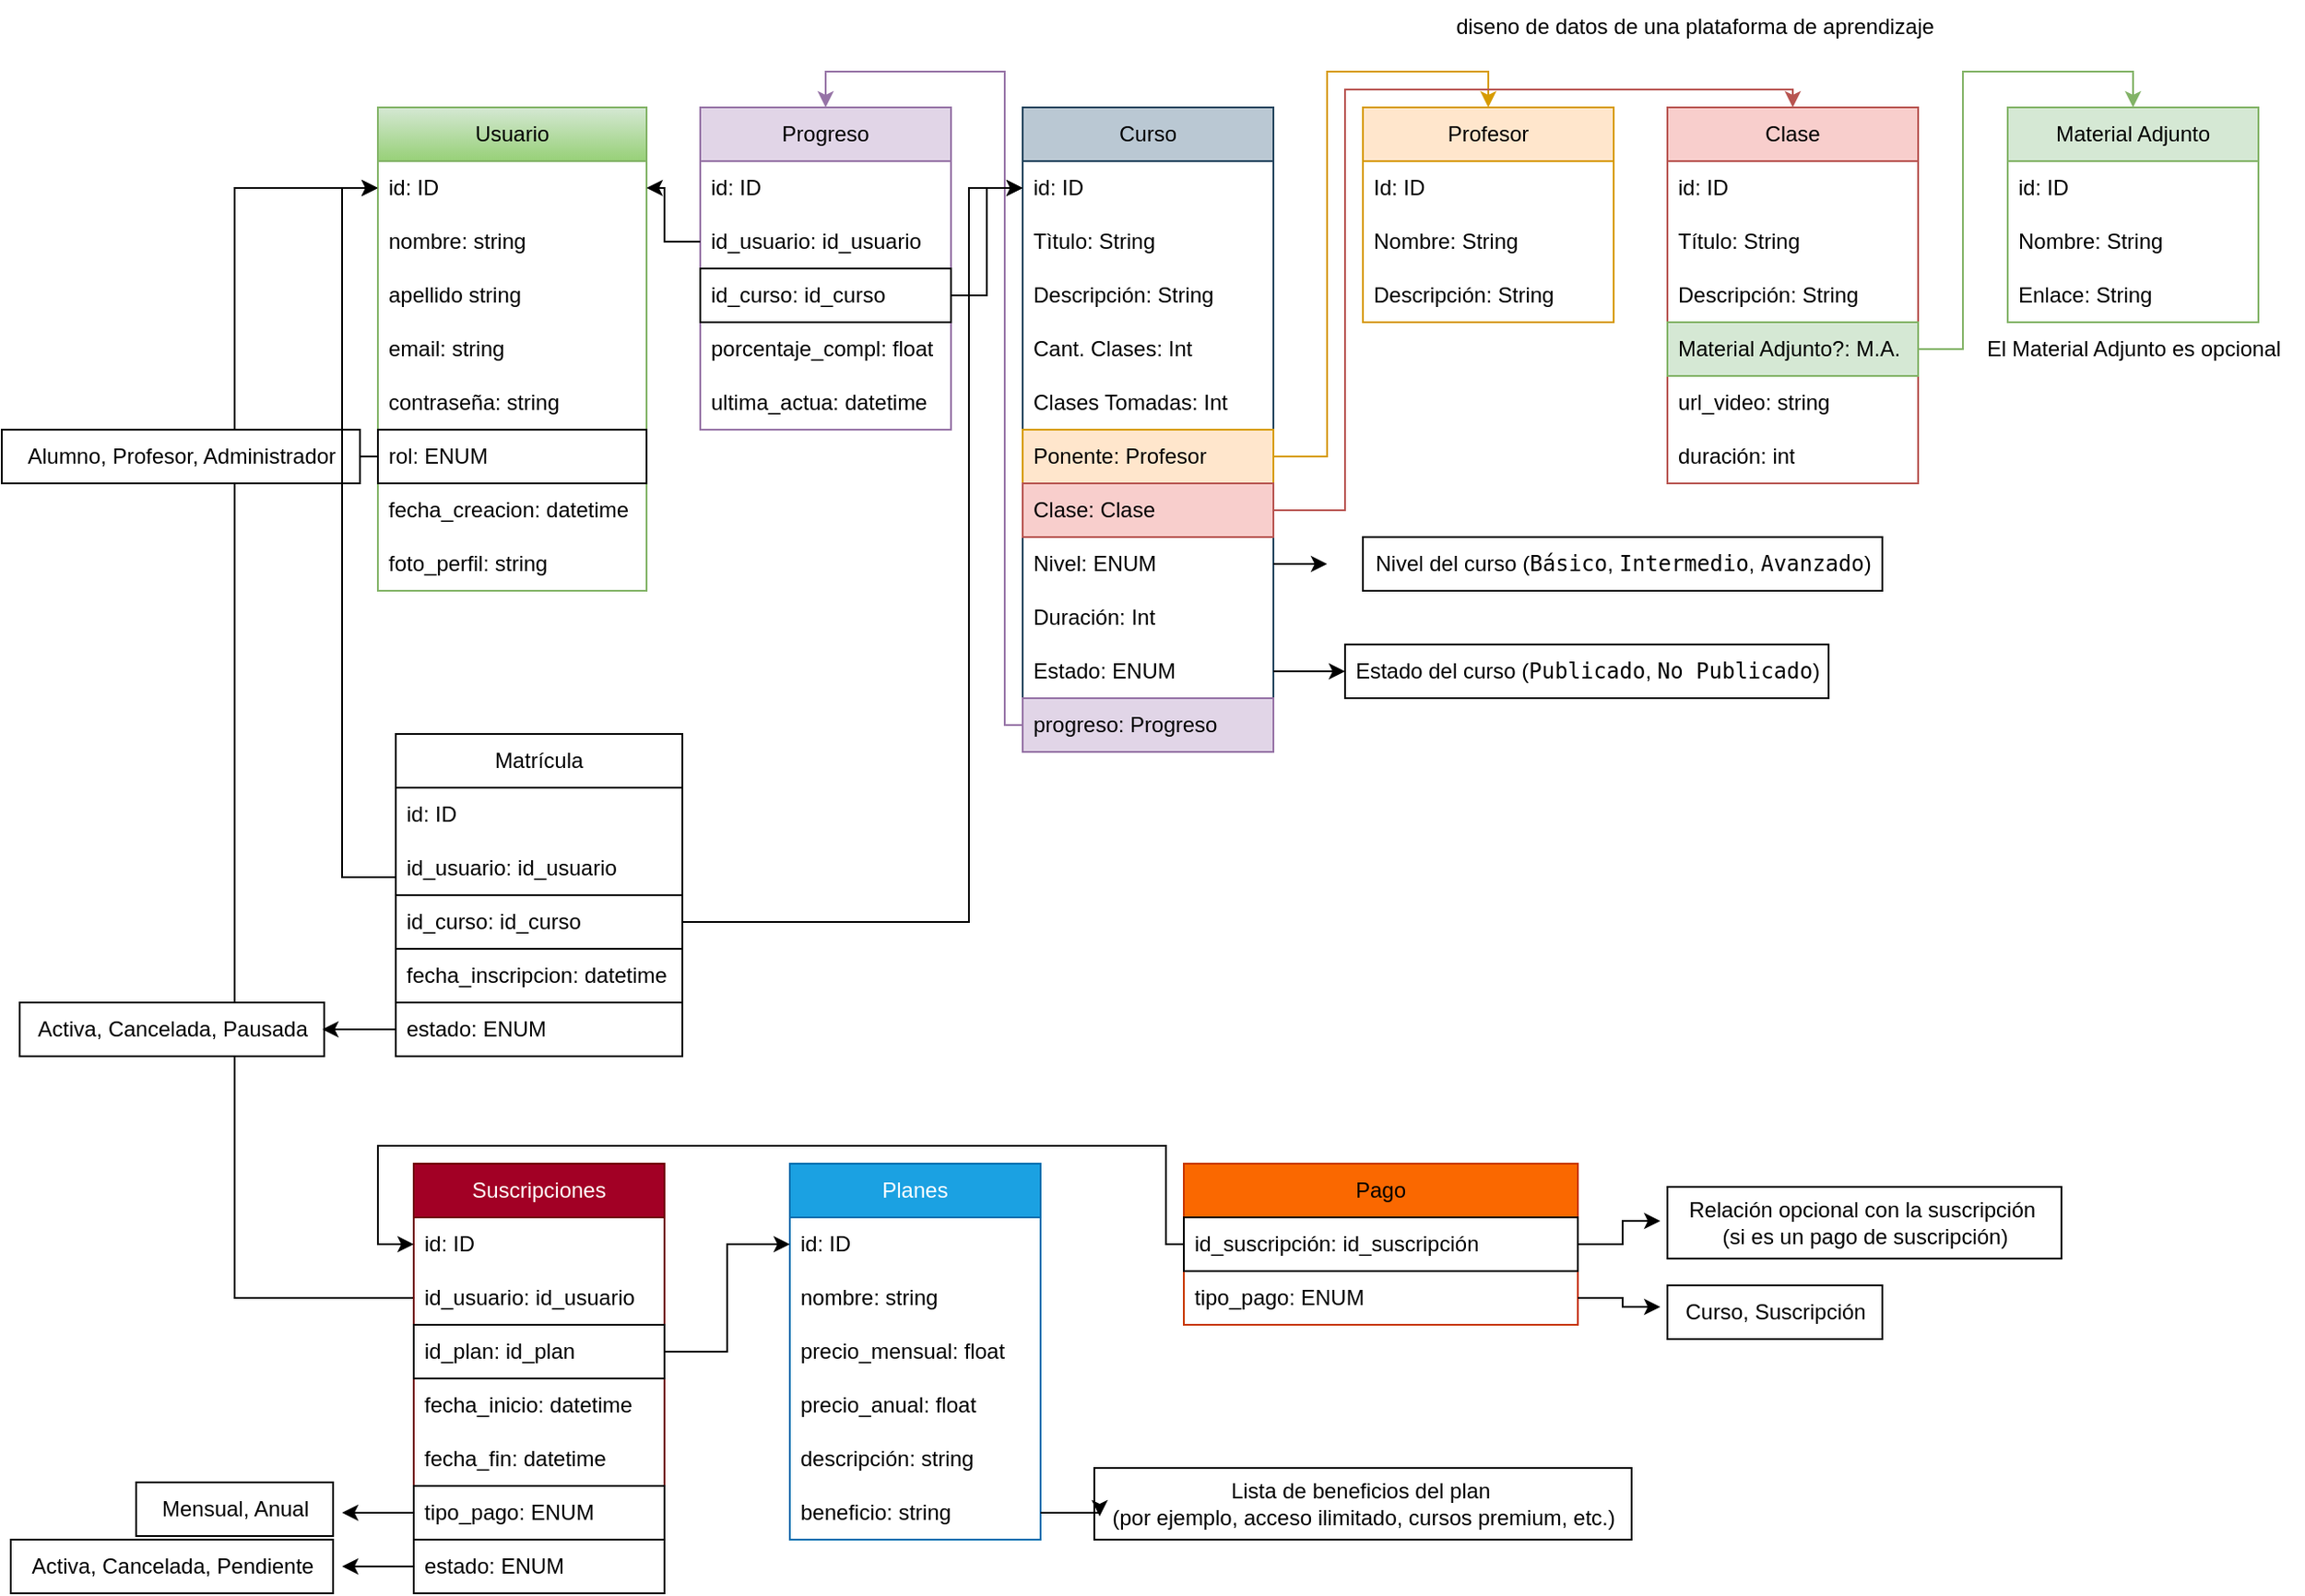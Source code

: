<mxfile version="24.8.9">
  <diagram name="Página-1" id="BIsnf9ENLGkfcpOaforG">
    <mxGraphModel dx="1434" dy="746" grid="1" gridSize="10" guides="1" tooltips="1" connect="1" arrows="1" fold="1" page="1" pageScale="1" pageWidth="1600" pageHeight="1200" math="0" shadow="0">
      <root>
        <mxCell id="0" />
        <mxCell id="1" parent="0" />
        <mxCell id="abVfpm_DlAJP8ct97AFF-79" style="edgeStyle=orthogonalEdgeStyle;rounded=0;orthogonalLoop=1;jettySize=auto;html=1;exitX=0;exitY=0.5;exitDx=0;exitDy=0;entryX=0;entryY=0.5;entryDx=0;entryDy=0;" edge="1" parent="1" source="abVfpm_DlAJP8ct97AFF-77" target="abVfpm_DlAJP8ct97AFF-37">
          <mxGeometry relative="1" as="geometry">
            <Array as="points">
              <mxPoint x="240" y="785" />
              <mxPoint x="240" y="165" />
            </Array>
          </mxGeometry>
        </mxCell>
        <mxCell id="p33vpN1_zn9hiMmlmU8_-1" value="Curso" style="swimlane;fontStyle=0;childLayout=stackLayout;horizontal=1;startSize=30;horizontalStack=0;resizeParent=1;resizeParentMax=0;resizeLast=0;collapsible=1;marginBottom=0;whiteSpace=wrap;html=1;fillColor=#bac8d3;strokeColor=#23445d;" parent="1" vertex="1">
          <mxGeometry x="680" y="120" width="140" height="360" as="geometry" />
        </mxCell>
        <mxCell id="p33vpN1_zn9hiMmlmU8_-2" value="id: ID" style="text;strokeColor=none;fillColor=none;align=left;verticalAlign=middle;spacingLeft=4;spacingRight=4;overflow=hidden;points=[[0,0.5],[1,0.5]];portConstraint=eastwest;rotatable=0;whiteSpace=wrap;html=1;" parent="p33vpN1_zn9hiMmlmU8_-1" vertex="1">
          <mxGeometry y="30" width="140" height="30" as="geometry" />
        </mxCell>
        <mxCell id="p33vpN1_zn9hiMmlmU8_-3" value="Tìtulo: String&amp;nbsp;" style="text;strokeColor=none;fillColor=none;align=left;verticalAlign=middle;spacingLeft=4;spacingRight=4;overflow=hidden;points=[[0,0.5],[1,0.5]];portConstraint=eastwest;rotatable=0;whiteSpace=wrap;html=1;" parent="p33vpN1_zn9hiMmlmU8_-1" vertex="1">
          <mxGeometry y="60" width="140" height="30" as="geometry" />
        </mxCell>
        <mxCell id="p33vpN1_zn9hiMmlmU8_-4" value="Descripción: String" style="text;strokeColor=none;fillColor=none;align=left;verticalAlign=middle;spacingLeft=4;spacingRight=4;overflow=hidden;points=[[0,0.5],[1,0.5]];portConstraint=eastwest;rotatable=0;whiteSpace=wrap;html=1;" parent="p33vpN1_zn9hiMmlmU8_-1" vertex="1">
          <mxGeometry y="90" width="140" height="30" as="geometry" />
        </mxCell>
        <mxCell id="p33vpN1_zn9hiMmlmU8_-16" value="Cant. Clases: Int" style="text;strokeColor=none;fillColor=none;align=left;verticalAlign=middle;spacingLeft=4;spacingRight=4;overflow=hidden;points=[[0,0.5],[1,0.5]];portConstraint=eastwest;rotatable=0;whiteSpace=wrap;html=1;" parent="p33vpN1_zn9hiMmlmU8_-1" vertex="1">
          <mxGeometry y="120" width="140" height="30" as="geometry" />
        </mxCell>
        <mxCell id="p33vpN1_zn9hiMmlmU8_-17" value="Clases Tomadas: Int" style="text;strokeColor=none;fillColor=none;align=left;verticalAlign=middle;spacingLeft=4;spacingRight=4;overflow=hidden;points=[[0,0.5],[1,0.5]];portConstraint=eastwest;rotatable=0;whiteSpace=wrap;html=1;" parent="p33vpN1_zn9hiMmlmU8_-1" vertex="1">
          <mxGeometry y="150" width="140" height="30" as="geometry" />
        </mxCell>
        <mxCell id="p33vpN1_zn9hiMmlmU8_-18" value="Ponente: Profesor" style="text;strokeColor=#d79b00;fillColor=#ffe6cc;align=left;verticalAlign=middle;spacingLeft=4;spacingRight=4;overflow=hidden;points=[[0,0.5],[1,0.5]];portConstraint=eastwest;rotatable=0;whiteSpace=wrap;html=1;" parent="p33vpN1_zn9hiMmlmU8_-1" vertex="1">
          <mxGeometry y="180" width="140" height="30" as="geometry" />
        </mxCell>
        <mxCell id="p33vpN1_zn9hiMmlmU8_-19" value="Clase: Clase" style="text;strokeColor=#b85450;fillColor=#f8cecc;align=left;verticalAlign=middle;spacingLeft=4;spacingRight=4;overflow=hidden;points=[[0,0.5],[1,0.5]];portConstraint=eastwest;rotatable=0;whiteSpace=wrap;html=1;" parent="p33vpN1_zn9hiMmlmU8_-1" vertex="1">
          <mxGeometry y="210" width="140" height="30" as="geometry" />
        </mxCell>
        <mxCell id="abVfpm_DlAJP8ct97AFF-18" style="edgeStyle=orthogonalEdgeStyle;rounded=0;orthogonalLoop=1;jettySize=auto;html=1;exitX=1;exitY=0.5;exitDx=0;exitDy=0;" edge="1" parent="p33vpN1_zn9hiMmlmU8_-1" source="abVfpm_DlAJP8ct97AFF-12">
          <mxGeometry relative="1" as="geometry">
            <mxPoint x="170" y="255" as="targetPoint" />
          </mxGeometry>
        </mxCell>
        <mxCell id="abVfpm_DlAJP8ct97AFF-12" value="Nivel: ENUM" style="text;align=left;verticalAlign=middle;spacingLeft=4;spacingRight=4;overflow=hidden;points=[[0,0.5],[1,0.5]];portConstraint=eastwest;rotatable=0;whiteSpace=wrap;html=1;" vertex="1" parent="p33vpN1_zn9hiMmlmU8_-1">
          <mxGeometry y="240" width="140" height="30" as="geometry" />
        </mxCell>
        <mxCell id="abVfpm_DlAJP8ct97AFF-13" value="Duración: Int" style="text;align=left;verticalAlign=middle;spacingLeft=4;spacingRight=4;overflow=hidden;points=[[0,0.5],[1,0.5]];portConstraint=eastwest;rotatable=0;whiteSpace=wrap;html=1;" vertex="1" parent="p33vpN1_zn9hiMmlmU8_-1">
          <mxGeometry y="270" width="140" height="30" as="geometry" />
        </mxCell>
        <mxCell id="abVfpm_DlAJP8ct97AFF-14" value="Estado: ENUM" style="text;align=left;verticalAlign=middle;spacingLeft=4;spacingRight=4;overflow=hidden;points=[[0,0.5],[1,0.5]];portConstraint=eastwest;rotatable=0;whiteSpace=wrap;html=1;" vertex="1" parent="p33vpN1_zn9hiMmlmU8_-1">
          <mxGeometry y="300" width="140" height="30" as="geometry" />
        </mxCell>
        <mxCell id="abVfpm_DlAJP8ct97AFF-32" value="progreso: Progreso" style="text;align=left;verticalAlign=middle;spacingLeft=4;spacingRight=4;overflow=hidden;points=[[0,0.5],[1,0.5]];portConstraint=eastwest;rotatable=0;whiteSpace=wrap;html=1;fillColor=#e1d5e7;strokeColor=#9673a6;" vertex="1" parent="p33vpN1_zn9hiMmlmU8_-1">
          <mxGeometry y="330" width="140" height="30" as="geometry" />
        </mxCell>
        <mxCell id="p33vpN1_zn9hiMmlmU8_-5" value="Profesor" style="swimlane;fontStyle=0;childLayout=stackLayout;horizontal=1;startSize=30;horizontalStack=0;resizeParent=1;resizeParentMax=0;resizeLast=0;collapsible=1;marginBottom=0;whiteSpace=wrap;html=1;fillColor=#ffe6cc;strokeColor=#d79b00;" parent="1" vertex="1">
          <mxGeometry x="870" y="120" width="140" height="120" as="geometry" />
        </mxCell>
        <mxCell id="p33vpN1_zn9hiMmlmU8_-6" value="Id: ID" style="text;strokeColor=none;fillColor=none;align=left;verticalAlign=middle;spacingLeft=4;spacingRight=4;overflow=hidden;points=[[0,0.5],[1,0.5]];portConstraint=eastwest;rotatable=0;whiteSpace=wrap;html=1;" parent="p33vpN1_zn9hiMmlmU8_-5" vertex="1">
          <mxGeometry y="30" width="140" height="30" as="geometry" />
        </mxCell>
        <mxCell id="p33vpN1_zn9hiMmlmU8_-7" value="Nombre: String" style="text;strokeColor=none;fillColor=none;align=left;verticalAlign=middle;spacingLeft=4;spacingRight=4;overflow=hidden;points=[[0,0.5],[1,0.5]];portConstraint=eastwest;rotatable=0;whiteSpace=wrap;html=1;" parent="p33vpN1_zn9hiMmlmU8_-5" vertex="1">
          <mxGeometry y="60" width="140" height="30" as="geometry" />
        </mxCell>
        <mxCell id="p33vpN1_zn9hiMmlmU8_-8" value="Descripción: String" style="text;strokeColor=none;fillColor=none;align=left;verticalAlign=middle;spacingLeft=4;spacingRight=4;overflow=hidden;points=[[0,0.5],[1,0.5]];portConstraint=eastwest;rotatable=0;whiteSpace=wrap;html=1;" parent="p33vpN1_zn9hiMmlmU8_-5" vertex="1">
          <mxGeometry y="90" width="140" height="30" as="geometry" />
        </mxCell>
        <mxCell id="p33vpN1_zn9hiMmlmU8_-9" value="Clase" style="swimlane;fontStyle=0;childLayout=stackLayout;horizontal=1;startSize=30;horizontalStack=0;resizeParent=1;resizeParentMax=0;resizeLast=0;collapsible=1;marginBottom=0;whiteSpace=wrap;html=1;fillColor=#f8cecc;strokeColor=#b85450;" parent="1" vertex="1">
          <mxGeometry x="1040" y="120" width="140" height="210" as="geometry" />
        </mxCell>
        <mxCell id="p33vpN1_zn9hiMmlmU8_-10" value="id: ID" style="text;strokeColor=none;fillColor=none;align=left;verticalAlign=middle;spacingLeft=4;spacingRight=4;overflow=hidden;points=[[0,0.5],[1,0.5]];portConstraint=eastwest;rotatable=0;whiteSpace=wrap;html=1;" parent="p33vpN1_zn9hiMmlmU8_-9" vertex="1">
          <mxGeometry y="30" width="140" height="30" as="geometry" />
        </mxCell>
        <mxCell id="p33vpN1_zn9hiMmlmU8_-11" value="Título: String" style="text;strokeColor=none;fillColor=none;align=left;verticalAlign=middle;spacingLeft=4;spacingRight=4;overflow=hidden;points=[[0,0.5],[1,0.5]];portConstraint=eastwest;rotatable=0;whiteSpace=wrap;html=1;" parent="p33vpN1_zn9hiMmlmU8_-9" vertex="1">
          <mxGeometry y="60" width="140" height="30" as="geometry" />
        </mxCell>
        <mxCell id="p33vpN1_zn9hiMmlmU8_-12" value="Descripción: String" style="text;strokeColor=none;fillColor=none;align=left;verticalAlign=middle;spacingLeft=4;spacingRight=4;overflow=hidden;points=[[0,0.5],[1,0.5]];portConstraint=eastwest;rotatable=0;whiteSpace=wrap;html=1;" parent="p33vpN1_zn9hiMmlmU8_-9" vertex="1">
          <mxGeometry y="90" width="140" height="30" as="geometry" />
        </mxCell>
        <mxCell id="abVfpm_DlAJP8ct97AFF-1" value="Material Adjunto?: M.A.&amp;nbsp;" style="text;strokeColor=#82b366;fillColor=#d5e8d4;align=left;verticalAlign=middle;spacingLeft=4;spacingRight=4;overflow=hidden;points=[[0,0.5],[1,0.5]];portConstraint=eastwest;rotatable=0;whiteSpace=wrap;html=1;" vertex="1" parent="p33vpN1_zn9hiMmlmU8_-9">
          <mxGeometry y="120" width="140" height="30" as="geometry" />
        </mxCell>
        <mxCell id="abVfpm_DlAJP8ct97AFF-23" value="url_video: string" style="text;align=left;verticalAlign=middle;spacingLeft=4;spacingRight=4;overflow=hidden;points=[[0,0.5],[1,0.5]];portConstraint=eastwest;rotatable=0;whiteSpace=wrap;html=1;" vertex="1" parent="p33vpN1_zn9hiMmlmU8_-9">
          <mxGeometry y="150" width="140" height="30" as="geometry" />
        </mxCell>
        <mxCell id="abVfpm_DlAJP8ct97AFF-24" value="duración: int" style="text;align=left;verticalAlign=middle;spacingLeft=4;spacingRight=4;overflow=hidden;points=[[0,0.5],[1,0.5]];portConstraint=eastwest;rotatable=0;whiteSpace=wrap;html=1;" vertex="1" parent="p33vpN1_zn9hiMmlmU8_-9">
          <mxGeometry y="180" width="140" height="30" as="geometry" />
        </mxCell>
        <mxCell id="p33vpN1_zn9hiMmlmU8_-20" style="edgeStyle=orthogonalEdgeStyle;rounded=0;orthogonalLoop=1;jettySize=auto;html=1;exitX=1;exitY=0.5;exitDx=0;exitDy=0;entryX=0.5;entryY=0;entryDx=0;entryDy=0;fillColor=#ffe6cc;strokeColor=#d79b00;" parent="1" source="p33vpN1_zn9hiMmlmU8_-18" target="p33vpN1_zn9hiMmlmU8_-5" edge="1">
          <mxGeometry relative="1" as="geometry">
            <Array as="points">
              <mxPoint x="850" y="315" />
              <mxPoint x="850" y="100" />
              <mxPoint x="940" y="100" />
            </Array>
          </mxGeometry>
        </mxCell>
        <mxCell id="p33vpN1_zn9hiMmlmU8_-21" style="edgeStyle=orthogonalEdgeStyle;rounded=0;orthogonalLoop=1;jettySize=auto;html=1;exitX=1;exitY=0.5;exitDx=0;exitDy=0;entryX=0.5;entryY=0;entryDx=0;entryDy=0;fillColor=#f8cecc;strokeColor=#b85450;" parent="1" source="p33vpN1_zn9hiMmlmU8_-19" target="p33vpN1_zn9hiMmlmU8_-9" edge="1">
          <mxGeometry relative="1" as="geometry">
            <Array as="points">
              <mxPoint x="860" y="345" />
              <mxPoint x="860" y="110" />
              <mxPoint x="1110" y="110" />
            </Array>
          </mxGeometry>
        </mxCell>
        <mxCell id="abVfpm_DlAJP8ct97AFF-2" value="diseno de datos de una plataforma de aprendizaje" style="text;html=1;align=center;verticalAlign=middle;resizable=0;points=[];autosize=1;strokeColor=none;fillColor=none;" vertex="1" parent="1">
          <mxGeometry x="910" y="60" width="290" height="30" as="geometry" />
        </mxCell>
        <mxCell id="abVfpm_DlAJP8ct97AFF-5" value="Material Adjunto" style="swimlane;fontStyle=0;childLayout=stackLayout;horizontal=1;startSize=30;horizontalStack=0;resizeParent=1;resizeParentMax=0;resizeLast=0;collapsible=1;marginBottom=0;whiteSpace=wrap;html=1;fillColor=#d5e8d4;strokeColor=#82b366;" vertex="1" parent="1">
          <mxGeometry x="1230" y="120" width="140" height="120" as="geometry" />
        </mxCell>
        <mxCell id="abVfpm_DlAJP8ct97AFF-6" value="id: ID" style="text;strokeColor=none;fillColor=none;align=left;verticalAlign=middle;spacingLeft=4;spacingRight=4;overflow=hidden;points=[[0,0.5],[1,0.5]];portConstraint=eastwest;rotatable=0;whiteSpace=wrap;html=1;" vertex="1" parent="abVfpm_DlAJP8ct97AFF-5">
          <mxGeometry y="30" width="140" height="30" as="geometry" />
        </mxCell>
        <mxCell id="abVfpm_DlAJP8ct97AFF-7" value="Nombre: String" style="text;strokeColor=none;fillColor=none;align=left;verticalAlign=middle;spacingLeft=4;spacingRight=4;overflow=hidden;points=[[0,0.5],[1,0.5]];portConstraint=eastwest;rotatable=0;whiteSpace=wrap;html=1;" vertex="1" parent="abVfpm_DlAJP8ct97AFF-5">
          <mxGeometry y="60" width="140" height="30" as="geometry" />
        </mxCell>
        <mxCell id="abVfpm_DlAJP8ct97AFF-8" value="Enlace: String" style="text;strokeColor=none;fillColor=none;align=left;verticalAlign=middle;spacingLeft=4;spacingRight=4;overflow=hidden;points=[[0,0.5],[1,0.5]];portConstraint=eastwest;rotatable=0;whiteSpace=wrap;html=1;" vertex="1" parent="abVfpm_DlAJP8ct97AFF-5">
          <mxGeometry y="90" width="140" height="30" as="geometry" />
        </mxCell>
        <mxCell id="abVfpm_DlAJP8ct97AFF-10" style="edgeStyle=orthogonalEdgeStyle;rounded=0;orthogonalLoop=1;jettySize=auto;html=1;exitX=1;exitY=0.5;exitDx=0;exitDy=0;entryX=0.5;entryY=0;entryDx=0;entryDy=0;fillColor=#d5e8d4;strokeColor=#82b366;" edge="1" parent="1" source="abVfpm_DlAJP8ct97AFF-1" target="abVfpm_DlAJP8ct97AFF-5">
          <mxGeometry relative="1" as="geometry">
            <mxPoint x="1260" y="100" as="targetPoint" />
          </mxGeometry>
        </mxCell>
        <mxCell id="abVfpm_DlAJP8ct97AFF-11" value="El Material Adjunto es opcional" style="text;html=1;align=center;verticalAlign=middle;resizable=0;points=[];autosize=1;strokeColor=none;fillColor=none;" vertex="1" parent="1">
          <mxGeometry x="1205" y="240" width="190" height="30" as="geometry" />
        </mxCell>
        <mxCell id="abVfpm_DlAJP8ct97AFF-19" value="Estado del curso (&lt;font face=&quot;monospace&quot;&gt;Publicado&lt;/font&gt;, &lt;code&gt;No Publicado&lt;/code&gt;)" style="text;html=1;align=center;verticalAlign=middle;resizable=0;points=[];autosize=1;strokeColor=default;fillColor=default;" vertex="1" parent="1">
          <mxGeometry x="860" y="420" width="270" height="30" as="geometry" />
        </mxCell>
        <mxCell id="abVfpm_DlAJP8ct97AFF-21" style="edgeStyle=orthogonalEdgeStyle;rounded=0;orthogonalLoop=1;jettySize=auto;html=1;exitX=1;exitY=0.5;exitDx=0;exitDy=0;" edge="1" parent="1" source="abVfpm_DlAJP8ct97AFF-14" target="abVfpm_DlAJP8ct97AFF-19">
          <mxGeometry relative="1" as="geometry" />
        </mxCell>
        <mxCell id="abVfpm_DlAJP8ct97AFF-22" value="Nivel del curso (&lt;font face=&quot;monospace&quot;&gt;Básico&lt;/font&gt;, &lt;code&gt;Intermedio&lt;/code&gt;, &lt;code&gt;Avanzado&lt;/code&gt;)" style="text;html=1;align=center;verticalAlign=middle;resizable=0;points=[];autosize=1;strokeColor=default;fillColor=default;" vertex="1" parent="1">
          <mxGeometry x="870" y="360" width="290" height="30" as="geometry" />
        </mxCell>
        <mxCell id="abVfpm_DlAJP8ct97AFF-25" value="Progreso" style="swimlane;fontStyle=0;childLayout=stackLayout;horizontal=1;startSize=30;horizontalStack=0;resizeParent=1;resizeParentMax=0;resizeLast=0;collapsible=1;marginBottom=0;whiteSpace=wrap;html=1;fillColor=#e1d5e7;strokeColor=#9673a6;" vertex="1" parent="1">
          <mxGeometry x="500" y="120" width="140" height="180" as="geometry" />
        </mxCell>
        <mxCell id="abVfpm_DlAJP8ct97AFF-26" value="id: ID" style="text;strokeColor=none;fillColor=none;align=left;verticalAlign=middle;spacingLeft=4;spacingRight=4;overflow=hidden;points=[[0,0.5],[1,0.5]];portConstraint=eastwest;rotatable=0;whiteSpace=wrap;html=1;" vertex="1" parent="abVfpm_DlAJP8ct97AFF-25">
          <mxGeometry y="30" width="140" height="30" as="geometry" />
        </mxCell>
        <mxCell id="abVfpm_DlAJP8ct97AFF-27" value="id_usuario: id_usuario" style="text;strokeColor=none;fillColor=none;align=left;verticalAlign=middle;spacingLeft=4;spacingRight=4;overflow=hidden;points=[[0,0.5],[1,0.5]];portConstraint=eastwest;rotatable=0;whiteSpace=wrap;html=1;" vertex="1" parent="abVfpm_DlAJP8ct97AFF-25">
          <mxGeometry y="60" width="140" height="30" as="geometry" />
        </mxCell>
        <mxCell id="abVfpm_DlAJP8ct97AFF-28" value="id_curso: id_curso" style="text;strokeColor=default;fillColor=none;align=left;verticalAlign=middle;spacingLeft=4;spacingRight=4;overflow=hidden;points=[[0,0.5],[1,0.5]];portConstraint=eastwest;rotatable=0;whiteSpace=wrap;html=1;" vertex="1" parent="abVfpm_DlAJP8ct97AFF-25">
          <mxGeometry y="90" width="140" height="30" as="geometry" />
        </mxCell>
        <mxCell id="abVfpm_DlAJP8ct97AFF-34" value="porcentaje_compl: float" style="text;strokeColor=none;fillColor=none;align=left;verticalAlign=middle;spacingLeft=4;spacingRight=4;overflow=hidden;points=[[0,0.5],[1,0.5]];portConstraint=eastwest;rotatable=0;whiteSpace=wrap;html=1;" vertex="1" parent="abVfpm_DlAJP8ct97AFF-25">
          <mxGeometry y="120" width="140" height="30" as="geometry" />
        </mxCell>
        <mxCell id="abVfpm_DlAJP8ct97AFF-35" value="ultima_actua: datetime" style="text;strokeColor=none;fillColor=none;align=left;verticalAlign=middle;spacingLeft=4;spacingRight=4;overflow=hidden;points=[[0,0.5],[1,0.5]];portConstraint=eastwest;rotatable=0;whiteSpace=wrap;html=1;" vertex="1" parent="abVfpm_DlAJP8ct97AFF-25">
          <mxGeometry y="150" width="140" height="30" as="geometry" />
        </mxCell>
        <mxCell id="abVfpm_DlAJP8ct97AFF-31" style="edgeStyle=orthogonalEdgeStyle;rounded=0;orthogonalLoop=1;jettySize=auto;html=1;exitX=1;exitY=0.5;exitDx=0;exitDy=0;entryX=0;entryY=0.5;entryDx=0;entryDy=0;" edge="1" parent="1" source="abVfpm_DlAJP8ct97AFF-28" target="p33vpN1_zn9hiMmlmU8_-2">
          <mxGeometry relative="1" as="geometry" />
        </mxCell>
        <mxCell id="abVfpm_DlAJP8ct97AFF-33" style="edgeStyle=orthogonalEdgeStyle;rounded=0;orthogonalLoop=1;jettySize=auto;html=1;exitX=0;exitY=0.5;exitDx=0;exitDy=0;entryX=0.5;entryY=0;entryDx=0;entryDy=0;fillColor=#e1d5e7;strokeColor=#9673a6;" edge="1" parent="1" source="abVfpm_DlAJP8ct97AFF-32" target="abVfpm_DlAJP8ct97AFF-25">
          <mxGeometry relative="1" as="geometry">
            <Array as="points">
              <mxPoint x="670" y="465" />
              <mxPoint x="670" y="100" />
              <mxPoint x="570" y="100" />
            </Array>
          </mxGeometry>
        </mxCell>
        <mxCell id="abVfpm_DlAJP8ct97AFF-36" value="Usuario" style="swimlane;fontStyle=0;childLayout=stackLayout;horizontal=1;startSize=30;horizontalStack=0;resizeParent=1;resizeParentMax=0;resizeLast=0;collapsible=1;marginBottom=0;whiteSpace=wrap;html=1;fillColor=#d5e8d4;gradientColor=#97d077;strokeColor=#82b366;" vertex="1" parent="1">
          <mxGeometry x="320" y="120" width="150" height="270" as="geometry" />
        </mxCell>
        <mxCell id="abVfpm_DlAJP8ct97AFF-37" value="id: ID" style="text;strokeColor=none;fillColor=none;align=left;verticalAlign=middle;spacingLeft=4;spacingRight=4;overflow=hidden;points=[[0,0.5],[1,0.5]];portConstraint=eastwest;rotatable=0;whiteSpace=wrap;html=1;" vertex="1" parent="abVfpm_DlAJP8ct97AFF-36">
          <mxGeometry y="30" width="150" height="30" as="geometry" />
        </mxCell>
        <mxCell id="abVfpm_DlAJP8ct97AFF-38" value="nombre: string" style="text;strokeColor=none;fillColor=none;align=left;verticalAlign=middle;spacingLeft=4;spacingRight=4;overflow=hidden;points=[[0,0.5],[1,0.5]];portConstraint=eastwest;rotatable=0;whiteSpace=wrap;html=1;" vertex="1" parent="abVfpm_DlAJP8ct97AFF-36">
          <mxGeometry y="60" width="150" height="30" as="geometry" />
        </mxCell>
        <mxCell id="abVfpm_DlAJP8ct97AFF-39" value="apellido string" style="text;strokeColor=none;fillColor=none;align=left;verticalAlign=middle;spacingLeft=4;spacingRight=4;overflow=hidden;points=[[0,0.5],[1,0.5]];portConstraint=eastwest;rotatable=0;whiteSpace=wrap;html=1;" vertex="1" parent="abVfpm_DlAJP8ct97AFF-36">
          <mxGeometry y="90" width="150" height="30" as="geometry" />
        </mxCell>
        <mxCell id="abVfpm_DlAJP8ct97AFF-40" value="email: string" style="text;strokeColor=none;fillColor=none;align=left;verticalAlign=middle;spacingLeft=4;spacingRight=4;overflow=hidden;points=[[0,0.5],[1,0.5]];portConstraint=eastwest;rotatable=0;whiteSpace=wrap;html=1;" vertex="1" parent="abVfpm_DlAJP8ct97AFF-36">
          <mxGeometry y="120" width="150" height="30" as="geometry" />
        </mxCell>
        <mxCell id="abVfpm_DlAJP8ct97AFF-41" value="contraseña: string" style="text;strokeColor=none;fillColor=none;align=left;verticalAlign=middle;spacingLeft=4;spacingRight=4;overflow=hidden;points=[[0,0.5],[1,0.5]];portConstraint=eastwest;rotatable=0;whiteSpace=wrap;html=1;" vertex="1" parent="abVfpm_DlAJP8ct97AFF-36">
          <mxGeometry y="150" width="150" height="30" as="geometry" />
        </mxCell>
        <mxCell id="abVfpm_DlAJP8ct97AFF-48" style="edgeStyle=orthogonalEdgeStyle;rounded=0;orthogonalLoop=1;jettySize=auto;html=1;exitX=0;exitY=0.5;exitDx=0;exitDy=0;" edge="1" parent="abVfpm_DlAJP8ct97AFF-36" source="abVfpm_DlAJP8ct97AFF-42">
          <mxGeometry relative="1" as="geometry">
            <mxPoint x="-20" y="195" as="targetPoint" />
          </mxGeometry>
        </mxCell>
        <mxCell id="abVfpm_DlAJP8ct97AFF-42" value="rol: ENUM" style="text;strokeColor=default;fillColor=none;align=left;verticalAlign=middle;spacingLeft=4;spacingRight=4;overflow=hidden;points=[[0,0.5],[1,0.5]];portConstraint=eastwest;rotatable=0;whiteSpace=wrap;html=1;" vertex="1" parent="abVfpm_DlAJP8ct97AFF-36">
          <mxGeometry y="180" width="150" height="30" as="geometry" />
        </mxCell>
        <mxCell id="abVfpm_DlAJP8ct97AFF-43" value="fecha_creacion: datetime" style="text;strokeColor=none;fillColor=none;align=left;verticalAlign=middle;spacingLeft=4;spacingRight=4;overflow=hidden;points=[[0,0.5],[1,0.5]];portConstraint=eastwest;rotatable=0;whiteSpace=wrap;html=1;" vertex="1" parent="abVfpm_DlAJP8ct97AFF-36">
          <mxGeometry y="210" width="150" height="30" as="geometry" />
        </mxCell>
        <mxCell id="abVfpm_DlAJP8ct97AFF-44" value="foto_perfil: string" style="text;strokeColor=none;fillColor=none;align=left;verticalAlign=middle;spacingLeft=4;spacingRight=4;overflow=hidden;points=[[0,0.5],[1,0.5]];portConstraint=eastwest;rotatable=0;whiteSpace=wrap;html=1;" vertex="1" parent="abVfpm_DlAJP8ct97AFF-36">
          <mxGeometry y="240" width="150" height="30" as="geometry" />
        </mxCell>
        <mxCell id="abVfpm_DlAJP8ct97AFF-47" value="Alumno, Profesor, Administrador" style="text;html=1;align=center;verticalAlign=middle;resizable=0;points=[];autosize=1;strokeColor=default;fillColor=default;" vertex="1" parent="1">
          <mxGeometry x="110" y="300" width="200" height="30" as="geometry" />
        </mxCell>
        <mxCell id="abVfpm_DlAJP8ct97AFF-49" style="edgeStyle=orthogonalEdgeStyle;rounded=0;orthogonalLoop=1;jettySize=auto;html=1;exitX=0;exitY=0.5;exitDx=0;exitDy=0;entryX=1;entryY=0.5;entryDx=0;entryDy=0;" edge="1" parent="1" source="abVfpm_DlAJP8ct97AFF-27" target="abVfpm_DlAJP8ct97AFF-37">
          <mxGeometry relative="1" as="geometry" />
        </mxCell>
        <mxCell id="abVfpm_DlAJP8ct97AFF-50" value="Matrícula" style="swimlane;fontStyle=0;childLayout=stackLayout;horizontal=1;startSize=30;horizontalStack=0;resizeParent=1;resizeParentMax=0;resizeLast=0;collapsible=1;marginBottom=0;whiteSpace=wrap;html=1;" vertex="1" parent="1">
          <mxGeometry x="330" y="470" width="160" height="180" as="geometry" />
        </mxCell>
        <mxCell id="abVfpm_DlAJP8ct97AFF-51" value="id: ID" style="text;strokeColor=none;fillColor=none;align=left;verticalAlign=middle;spacingLeft=4;spacingRight=4;overflow=hidden;points=[[0,0.5],[1,0.5]];portConstraint=eastwest;rotatable=0;whiteSpace=wrap;html=1;" vertex="1" parent="abVfpm_DlAJP8ct97AFF-50">
          <mxGeometry y="30" width="160" height="30" as="geometry" />
        </mxCell>
        <mxCell id="abVfpm_DlAJP8ct97AFF-52" value="id_usuario: id_usuario" style="text;strokeColor=none;fillColor=none;align=left;verticalAlign=middle;spacingLeft=4;spacingRight=4;overflow=hidden;points=[[0,0.5],[1,0.5]];portConstraint=eastwest;rotatable=0;whiteSpace=wrap;html=1;" vertex="1" parent="abVfpm_DlAJP8ct97AFF-50">
          <mxGeometry y="60" width="160" height="30" as="geometry" />
        </mxCell>
        <mxCell id="abVfpm_DlAJP8ct97AFF-53" value="id_curso: id_curso" style="text;strokeColor=default;fillColor=none;align=left;verticalAlign=middle;spacingLeft=4;spacingRight=4;overflow=hidden;points=[[0,0.5],[1,0.5]];portConstraint=eastwest;rotatable=0;whiteSpace=wrap;html=1;" vertex="1" parent="abVfpm_DlAJP8ct97AFF-50">
          <mxGeometry y="90" width="160" height="30" as="geometry" />
        </mxCell>
        <mxCell id="abVfpm_DlAJP8ct97AFF-54" value="fecha_inscripcion: datetime" style="text;strokeColor=none;fillColor=none;align=left;verticalAlign=middle;spacingLeft=4;spacingRight=4;overflow=hidden;points=[[0,0.5],[1,0.5]];portConstraint=eastwest;rotatable=0;whiteSpace=wrap;html=1;" vertex="1" parent="abVfpm_DlAJP8ct97AFF-50">
          <mxGeometry y="120" width="160" height="30" as="geometry" />
        </mxCell>
        <mxCell id="abVfpm_DlAJP8ct97AFF-55" value="estado: ENUM" style="text;strokeColor=default;fillColor=none;align=left;verticalAlign=middle;spacingLeft=4;spacingRight=4;overflow=hidden;points=[[0,0.5],[1,0.5]];portConstraint=eastwest;rotatable=0;whiteSpace=wrap;html=1;" vertex="1" parent="abVfpm_DlAJP8ct97AFF-50">
          <mxGeometry y="150" width="160" height="30" as="geometry" />
        </mxCell>
        <mxCell id="abVfpm_DlAJP8ct97AFF-59" style="edgeStyle=orthogonalEdgeStyle;rounded=0;orthogonalLoop=1;jettySize=auto;html=1;exitX=0;exitY=0.5;exitDx=0;exitDy=0;entryX=0;entryY=0.5;entryDx=0;entryDy=0;" edge="1" parent="1" source="abVfpm_DlAJP8ct97AFF-51" target="abVfpm_DlAJP8ct97AFF-37">
          <mxGeometry relative="1" as="geometry">
            <Array as="points">
              <mxPoint x="330" y="550" />
              <mxPoint x="300" y="550" />
              <mxPoint x="300" y="165" />
            </Array>
          </mxGeometry>
        </mxCell>
        <mxCell id="abVfpm_DlAJP8ct97AFF-62" style="edgeStyle=orthogonalEdgeStyle;rounded=0;orthogonalLoop=1;jettySize=auto;html=1;entryX=0;entryY=0.5;entryDx=0;entryDy=0;" edge="1" parent="1" source="abVfpm_DlAJP8ct97AFF-53" target="p33vpN1_zn9hiMmlmU8_-2">
          <mxGeometry relative="1" as="geometry">
            <Array as="points">
              <mxPoint x="650" y="575" />
              <mxPoint x="650" y="165" />
            </Array>
          </mxGeometry>
        </mxCell>
        <mxCell id="abVfpm_DlAJP8ct97AFF-63" value="Activa, Cancelada, Pausada" style="text;html=1;align=center;verticalAlign=middle;resizable=0;points=[];autosize=1;strokeColor=default;fillColor=default;gradientColor=none;" vertex="1" parent="1">
          <mxGeometry x="120" y="620" width="170" height="30" as="geometry" />
        </mxCell>
        <mxCell id="abVfpm_DlAJP8ct97AFF-65" style="edgeStyle=orthogonalEdgeStyle;rounded=0;orthogonalLoop=1;jettySize=auto;html=1;exitX=0;exitY=0.5;exitDx=0;exitDy=0;entryX=0.994;entryY=0.5;entryDx=0;entryDy=0;entryPerimeter=0;" edge="1" parent="1" source="abVfpm_DlAJP8ct97AFF-55" target="abVfpm_DlAJP8ct97AFF-63">
          <mxGeometry relative="1" as="geometry" />
        </mxCell>
        <mxCell id="abVfpm_DlAJP8ct97AFF-66" value="Planes" style="swimlane;fontStyle=0;childLayout=stackLayout;horizontal=1;startSize=30;horizontalStack=0;resizeParent=1;resizeParentMax=0;resizeLast=0;collapsible=1;marginBottom=0;whiteSpace=wrap;html=1;fillColor=#1ba1e2;fontColor=#ffffff;strokeColor=#006EAF;" vertex="1" parent="1">
          <mxGeometry x="550" y="710" width="140" height="210" as="geometry" />
        </mxCell>
        <mxCell id="abVfpm_DlAJP8ct97AFF-67" value="id: ID" style="text;strokeColor=none;fillColor=none;align=left;verticalAlign=middle;spacingLeft=4;spacingRight=4;overflow=hidden;points=[[0,0.5],[1,0.5]];portConstraint=eastwest;rotatable=0;whiteSpace=wrap;html=1;" vertex="1" parent="abVfpm_DlAJP8ct97AFF-66">
          <mxGeometry y="30" width="140" height="30" as="geometry" />
        </mxCell>
        <mxCell id="abVfpm_DlAJP8ct97AFF-68" value="nombre: string" style="text;strokeColor=none;fillColor=none;align=left;verticalAlign=middle;spacingLeft=4;spacingRight=4;overflow=hidden;points=[[0,0.5],[1,0.5]];portConstraint=eastwest;rotatable=0;whiteSpace=wrap;html=1;" vertex="1" parent="abVfpm_DlAJP8ct97AFF-66">
          <mxGeometry y="60" width="140" height="30" as="geometry" />
        </mxCell>
        <mxCell id="abVfpm_DlAJP8ct97AFF-70" value="precio_mensual: float" style="text;strokeColor=none;fillColor=none;align=left;verticalAlign=middle;spacingLeft=4;spacingRight=4;overflow=hidden;points=[[0,0.5],[1,0.5]];portConstraint=eastwest;rotatable=0;whiteSpace=wrap;html=1;" vertex="1" parent="abVfpm_DlAJP8ct97AFF-66">
          <mxGeometry y="90" width="140" height="30" as="geometry" />
        </mxCell>
        <mxCell id="abVfpm_DlAJP8ct97AFF-71" value="precio_anual: float" style="text;strokeColor=none;fillColor=none;align=left;verticalAlign=middle;spacingLeft=4;spacingRight=4;overflow=hidden;points=[[0,0.5],[1,0.5]];portConstraint=eastwest;rotatable=0;whiteSpace=wrap;html=1;" vertex="1" parent="abVfpm_DlAJP8ct97AFF-66">
          <mxGeometry y="120" width="140" height="30" as="geometry" />
        </mxCell>
        <mxCell id="abVfpm_DlAJP8ct97AFF-69" value="descripción: string" style="text;strokeColor=none;fillColor=none;align=left;verticalAlign=middle;spacingLeft=4;spacingRight=4;overflow=hidden;points=[[0,0.5],[1,0.5]];portConstraint=eastwest;rotatable=0;whiteSpace=wrap;html=1;" vertex="1" parent="abVfpm_DlAJP8ct97AFF-66">
          <mxGeometry y="150" width="140" height="30" as="geometry" />
        </mxCell>
        <mxCell id="abVfpm_DlAJP8ct97AFF-72" value="beneficio: string" style="text;strokeColor=none;fillColor=none;align=left;verticalAlign=middle;spacingLeft=4;spacingRight=4;overflow=hidden;points=[[0,0.5],[1,0.5]];portConstraint=eastwest;rotatable=0;whiteSpace=wrap;html=1;" vertex="1" parent="abVfpm_DlAJP8ct97AFF-66">
          <mxGeometry y="180" width="140" height="30" as="geometry" />
        </mxCell>
        <mxCell id="abVfpm_DlAJP8ct97AFF-73" value="Lista de beneficios del plan&amp;nbsp;&lt;div&gt;(por ejemplo, acceso ilimitado, cursos premium, etc.)&lt;/div&gt;" style="text;html=1;align=center;verticalAlign=middle;resizable=0;points=[];autosize=1;strokeColor=default;fillColor=default;gradientColor=none;" vertex="1" parent="1">
          <mxGeometry x="720" y="880" width="300" height="40" as="geometry" />
        </mxCell>
        <mxCell id="abVfpm_DlAJP8ct97AFF-74" style="edgeStyle=orthogonalEdgeStyle;rounded=0;orthogonalLoop=1;jettySize=auto;html=1;exitX=1;exitY=0.5;exitDx=0;exitDy=0;entryX=0.01;entryY=0.675;entryDx=0;entryDy=0;entryPerimeter=0;" edge="1" parent="1" source="abVfpm_DlAJP8ct97AFF-72" target="abVfpm_DlAJP8ct97AFF-73">
          <mxGeometry relative="1" as="geometry" />
        </mxCell>
        <mxCell id="abVfpm_DlAJP8ct97AFF-75" value="Suscripciones" style="swimlane;fontStyle=0;childLayout=stackLayout;horizontal=1;startSize=30;horizontalStack=0;resizeParent=1;resizeParentMax=0;resizeLast=0;collapsible=1;marginBottom=0;whiteSpace=wrap;html=1;strokeColor=#6F0000;fillColor=#a20025;fontColor=#ffffff;" vertex="1" parent="1">
          <mxGeometry x="340" y="710" width="140" height="240" as="geometry" />
        </mxCell>
        <mxCell id="abVfpm_DlAJP8ct97AFF-76" value="id: ID" style="text;strokeColor=none;fillColor=none;align=left;verticalAlign=middle;spacingLeft=4;spacingRight=4;overflow=hidden;points=[[0,0.5],[1,0.5]];portConstraint=eastwest;rotatable=0;whiteSpace=wrap;html=1;" vertex="1" parent="abVfpm_DlAJP8ct97AFF-75">
          <mxGeometry y="30" width="140" height="30" as="geometry" />
        </mxCell>
        <mxCell id="abVfpm_DlAJP8ct97AFF-77" value="id_usuario: id_usuario" style="text;strokeColor=none;fillColor=none;align=left;verticalAlign=middle;spacingLeft=4;spacingRight=4;overflow=hidden;points=[[0,0.5],[1,0.5]];portConstraint=eastwest;rotatable=0;whiteSpace=wrap;html=1;" vertex="1" parent="abVfpm_DlAJP8ct97AFF-75">
          <mxGeometry y="60" width="140" height="30" as="geometry" />
        </mxCell>
        <mxCell id="abVfpm_DlAJP8ct97AFF-78" value="id_plan: id_plan" style="text;strokeColor=default;fillColor=none;align=left;verticalAlign=middle;spacingLeft=4;spacingRight=4;overflow=hidden;points=[[0,0.5],[1,0.5]];portConstraint=eastwest;rotatable=0;whiteSpace=wrap;html=1;" vertex="1" parent="abVfpm_DlAJP8ct97AFF-75">
          <mxGeometry y="90" width="140" height="30" as="geometry" />
        </mxCell>
        <mxCell id="abVfpm_DlAJP8ct97AFF-81" value="fecha_inicio: datetime" style="text;strokeColor=none;fillColor=none;align=left;verticalAlign=middle;spacingLeft=4;spacingRight=4;overflow=hidden;points=[[0,0.5],[1,0.5]];portConstraint=eastwest;rotatable=0;whiteSpace=wrap;html=1;" vertex="1" parent="abVfpm_DlAJP8ct97AFF-75">
          <mxGeometry y="120" width="140" height="30" as="geometry" />
        </mxCell>
        <mxCell id="abVfpm_DlAJP8ct97AFF-82" value="fecha_fin: datetime" style="text;strokeColor=none;fillColor=none;align=left;verticalAlign=middle;spacingLeft=4;spacingRight=4;overflow=hidden;points=[[0,0.5],[1,0.5]];portConstraint=eastwest;rotatable=0;whiteSpace=wrap;html=1;" vertex="1" parent="abVfpm_DlAJP8ct97AFF-75">
          <mxGeometry y="150" width="140" height="30" as="geometry" />
        </mxCell>
        <mxCell id="abVfpm_DlAJP8ct97AFF-85" style="edgeStyle=orthogonalEdgeStyle;rounded=0;orthogonalLoop=1;jettySize=auto;html=1;exitX=0;exitY=0.5;exitDx=0;exitDy=0;" edge="1" parent="abVfpm_DlAJP8ct97AFF-75" source="abVfpm_DlAJP8ct97AFF-83">
          <mxGeometry relative="1" as="geometry">
            <mxPoint x="-40" y="195" as="targetPoint" />
          </mxGeometry>
        </mxCell>
        <mxCell id="abVfpm_DlAJP8ct97AFF-83" value="tipo_pago: ENUM" style="text;strokeColor=default;fillColor=none;align=left;verticalAlign=middle;spacingLeft=4;spacingRight=4;overflow=hidden;points=[[0,0.5],[1,0.5]];portConstraint=eastwest;rotatable=0;whiteSpace=wrap;html=1;" vertex="1" parent="abVfpm_DlAJP8ct97AFF-75">
          <mxGeometry y="180" width="140" height="30" as="geometry" />
        </mxCell>
        <mxCell id="abVfpm_DlAJP8ct97AFF-88" style="edgeStyle=orthogonalEdgeStyle;rounded=0;orthogonalLoop=1;jettySize=auto;html=1;exitX=0;exitY=0.5;exitDx=0;exitDy=0;" edge="1" parent="abVfpm_DlAJP8ct97AFF-75" source="abVfpm_DlAJP8ct97AFF-86">
          <mxGeometry relative="1" as="geometry">
            <mxPoint x="-40" y="225" as="targetPoint" />
          </mxGeometry>
        </mxCell>
        <mxCell id="abVfpm_DlAJP8ct97AFF-86" value="estado: ENUM" style="text;strokeColor=default;fillColor=none;align=left;verticalAlign=middle;spacingLeft=4;spacingRight=4;overflow=hidden;points=[[0,0.5],[1,0.5]];portConstraint=eastwest;rotatable=0;whiteSpace=wrap;html=1;" vertex="1" parent="abVfpm_DlAJP8ct97AFF-75">
          <mxGeometry y="210" width="140" height="30" as="geometry" />
        </mxCell>
        <mxCell id="abVfpm_DlAJP8ct97AFF-80" style="edgeStyle=orthogonalEdgeStyle;rounded=0;orthogonalLoop=1;jettySize=auto;html=1;exitX=1;exitY=0.5;exitDx=0;exitDy=0;entryX=0;entryY=0.5;entryDx=0;entryDy=0;" edge="1" parent="1" source="abVfpm_DlAJP8ct97AFF-78" target="abVfpm_DlAJP8ct97AFF-67">
          <mxGeometry relative="1" as="geometry" />
        </mxCell>
        <mxCell id="abVfpm_DlAJP8ct97AFF-84" value="Mensual, Anual" style="text;html=1;align=center;verticalAlign=middle;resizable=0;points=[];autosize=1;strokeColor=default;fillColor=default;" vertex="1" parent="1">
          <mxGeometry x="185" y="888" width="110" height="30" as="geometry" />
        </mxCell>
        <mxCell id="abVfpm_DlAJP8ct97AFF-87" value="Activa, Cancelada, Pendiente" style="text;html=1;align=center;verticalAlign=middle;resizable=0;points=[];autosize=1;strokeColor=default;fillColor=default;" vertex="1" parent="1">
          <mxGeometry x="115" y="920" width="180" height="30" as="geometry" />
        </mxCell>
        <mxCell id="abVfpm_DlAJP8ct97AFF-89" value="Pago" style="swimlane;fontStyle=0;childLayout=stackLayout;horizontal=1;startSize=30;horizontalStack=0;resizeParent=1;resizeParentMax=0;resizeLast=0;collapsible=1;marginBottom=0;whiteSpace=wrap;html=1;fillColor=#fa6800;fontColor=#000000;strokeColor=#C73500;" vertex="1" parent="1">
          <mxGeometry x="770" y="710" width="220" height="90" as="geometry" />
        </mxCell>
        <mxCell id="abVfpm_DlAJP8ct97AFF-90" value="id_suscripción: id_suscripción&amp;nbsp;" style="text;strokeColor=default;fillColor=none;align=left;verticalAlign=middle;spacingLeft=4;spacingRight=4;overflow=hidden;points=[[0,0.5],[1,0.5]];portConstraint=eastwest;rotatable=0;whiteSpace=wrap;html=1;" vertex="1" parent="abVfpm_DlAJP8ct97AFF-89">
          <mxGeometry y="30" width="220" height="30" as="geometry" />
        </mxCell>
        <mxCell id="abVfpm_DlAJP8ct97AFF-91" value="tipo_pago: ENUM" style="text;strokeColor=none;fillColor=none;align=left;verticalAlign=middle;spacingLeft=4;spacingRight=4;overflow=hidden;points=[[0,0.5],[1,0.5]];portConstraint=eastwest;rotatable=0;whiteSpace=wrap;html=1;" vertex="1" parent="abVfpm_DlAJP8ct97AFF-89">
          <mxGeometry y="60" width="220" height="30" as="geometry" />
        </mxCell>
        <mxCell id="abVfpm_DlAJP8ct97AFF-95" value="Relación opcional con la suscripción&amp;nbsp;&lt;div&gt;(si es un pago de suscripción)&lt;/div&gt;" style="text;html=1;align=center;verticalAlign=middle;resizable=0;points=[];autosize=1;strokeColor=default;fillColor=default;" vertex="1" parent="1">
          <mxGeometry x="1040" y="723" width="220" height="40" as="geometry" />
        </mxCell>
        <mxCell id="abVfpm_DlAJP8ct97AFF-96" style="edgeStyle=orthogonalEdgeStyle;rounded=0;orthogonalLoop=1;jettySize=auto;html=1;exitX=1;exitY=0.5;exitDx=0;exitDy=0;entryX=-0.018;entryY=0.475;entryDx=0;entryDy=0;entryPerimeter=0;" edge="1" parent="1" source="abVfpm_DlAJP8ct97AFF-90" target="abVfpm_DlAJP8ct97AFF-95">
          <mxGeometry relative="1" as="geometry" />
        </mxCell>
        <mxCell id="abVfpm_DlAJP8ct97AFF-97" style="edgeStyle=orthogonalEdgeStyle;rounded=0;orthogonalLoop=1;jettySize=auto;html=1;exitX=0;exitY=0.5;exitDx=0;exitDy=0;entryX=0;entryY=0.5;entryDx=0;entryDy=0;" edge="1" parent="1" source="abVfpm_DlAJP8ct97AFF-90" target="abVfpm_DlAJP8ct97AFF-76">
          <mxGeometry relative="1" as="geometry">
            <Array as="points">
              <mxPoint x="760" y="755" />
              <mxPoint x="760" y="700" />
              <mxPoint x="320" y="700" />
              <mxPoint x="320" y="755" />
            </Array>
          </mxGeometry>
        </mxCell>
        <mxCell id="abVfpm_DlAJP8ct97AFF-98" value="Curso, Suscripción" style="text;html=1;align=center;verticalAlign=middle;resizable=0;points=[];autosize=1;strokeColor=default;fillColor=default;" vertex="1" parent="1">
          <mxGeometry x="1040" y="778" width="120" height="30" as="geometry" />
        </mxCell>
        <mxCell id="abVfpm_DlAJP8ct97AFF-99" style="edgeStyle=orthogonalEdgeStyle;rounded=0;orthogonalLoop=1;jettySize=auto;html=1;exitX=1;exitY=0.5;exitDx=0;exitDy=0;entryX=-0.033;entryY=0.4;entryDx=0;entryDy=0;entryPerimeter=0;" edge="1" parent="1" source="abVfpm_DlAJP8ct97AFF-91" target="abVfpm_DlAJP8ct97AFF-98">
          <mxGeometry relative="1" as="geometry" />
        </mxCell>
      </root>
    </mxGraphModel>
  </diagram>
</mxfile>
